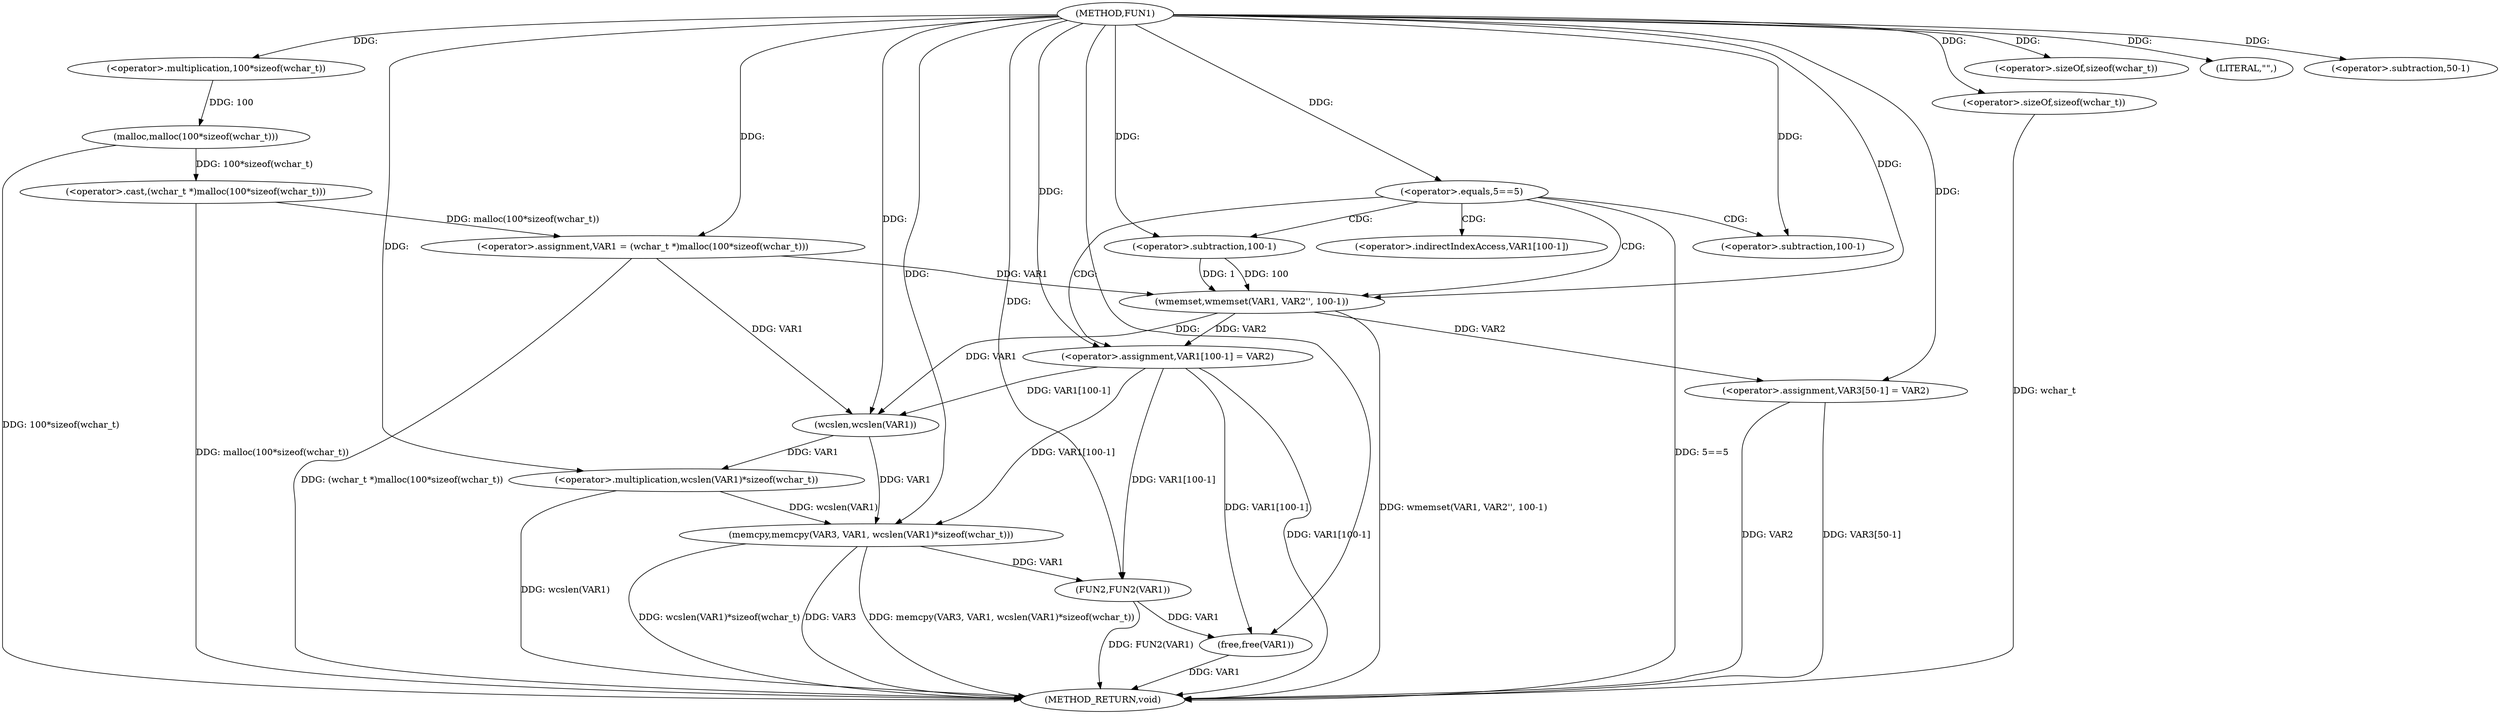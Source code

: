 digraph FUN1 {  
"1000100" [label = "(METHOD,FUN1)" ]
"1000151" [label = "(METHOD_RETURN,void)" ]
"1000103" [label = "(<operator>.assignment,VAR1 = (wchar_t *)malloc(100*sizeof(wchar_t)))" ]
"1000105" [label = "(<operator>.cast,(wchar_t *)malloc(100*sizeof(wchar_t)))" ]
"1000107" [label = "(malloc,malloc(100*sizeof(wchar_t)))" ]
"1000108" [label = "(<operator>.multiplication,100*sizeof(wchar_t))" ]
"1000110" [label = "(<operator>.sizeOf,sizeof(wchar_t))" ]
"1000113" [label = "(<operator>.equals,5==5)" ]
"1000117" [label = "(wmemset,wmemset(VAR1, VAR2'', 100-1))" ]
"1000120" [label = "(<operator>.subtraction,100-1)" ]
"1000123" [label = "(<operator>.assignment,VAR1[100-1] = VAR2)" ]
"1000126" [label = "(<operator>.subtraction,100-1)" ]
"1000131" [label = "(LITERAL,\"\",)" ]
"1000132" [label = "(memcpy,memcpy(VAR3, VAR1, wcslen(VAR1)*sizeof(wchar_t)))" ]
"1000135" [label = "(<operator>.multiplication,wcslen(VAR1)*sizeof(wchar_t))" ]
"1000136" [label = "(wcslen,wcslen(VAR1))" ]
"1000138" [label = "(<operator>.sizeOf,sizeof(wchar_t))" ]
"1000140" [label = "(<operator>.assignment,VAR3[50-1] = VAR2)" ]
"1000143" [label = "(<operator>.subtraction,50-1)" ]
"1000147" [label = "(FUN2,FUN2(VAR1))" ]
"1000149" [label = "(free,free(VAR1))" ]
"1000124" [label = "(<operator>.indirectIndexAccess,VAR1[100-1])" ]
  "1000117" -> "1000151"  [ label = "DDG: wmemset(VAR1, VAR2'', 100-1)"] 
  "1000107" -> "1000151"  [ label = "DDG: 100*sizeof(wchar_t)"] 
  "1000105" -> "1000151"  [ label = "DDG: malloc(100*sizeof(wchar_t))"] 
  "1000103" -> "1000151"  [ label = "DDG: (wchar_t *)malloc(100*sizeof(wchar_t))"] 
  "1000132" -> "1000151"  [ label = "DDG: VAR3"] 
  "1000149" -> "1000151"  [ label = "DDG: VAR1"] 
  "1000140" -> "1000151"  [ label = "DDG: VAR2"] 
  "1000147" -> "1000151"  [ label = "DDG: FUN2(VAR1)"] 
  "1000123" -> "1000151"  [ label = "DDG: VAR1[100-1]"] 
  "1000132" -> "1000151"  [ label = "DDG: memcpy(VAR3, VAR1, wcslen(VAR1)*sizeof(wchar_t))"] 
  "1000140" -> "1000151"  [ label = "DDG: VAR3[50-1]"] 
  "1000138" -> "1000151"  [ label = "DDG: wchar_t"] 
  "1000132" -> "1000151"  [ label = "DDG: wcslen(VAR1)*sizeof(wchar_t)"] 
  "1000113" -> "1000151"  [ label = "DDG: 5==5"] 
  "1000135" -> "1000151"  [ label = "DDG: wcslen(VAR1)"] 
  "1000105" -> "1000103"  [ label = "DDG: malloc(100*sizeof(wchar_t))"] 
  "1000100" -> "1000103"  [ label = "DDG: "] 
  "1000107" -> "1000105"  [ label = "DDG: 100*sizeof(wchar_t)"] 
  "1000108" -> "1000107"  [ label = "DDG: 100"] 
  "1000100" -> "1000108"  [ label = "DDG: "] 
  "1000100" -> "1000110"  [ label = "DDG: "] 
  "1000100" -> "1000113"  [ label = "DDG: "] 
  "1000103" -> "1000117"  [ label = "DDG: VAR1"] 
  "1000100" -> "1000117"  [ label = "DDG: "] 
  "1000120" -> "1000117"  [ label = "DDG: 100"] 
  "1000120" -> "1000117"  [ label = "DDG: 1"] 
  "1000100" -> "1000120"  [ label = "DDG: "] 
  "1000117" -> "1000123"  [ label = "DDG: VAR2"] 
  "1000100" -> "1000123"  [ label = "DDG: "] 
  "1000100" -> "1000126"  [ label = "DDG: "] 
  "1000100" -> "1000131"  [ label = "DDG: "] 
  "1000100" -> "1000132"  [ label = "DDG: "] 
  "1000136" -> "1000132"  [ label = "DDG: VAR1"] 
  "1000123" -> "1000132"  [ label = "DDG: VAR1[100-1]"] 
  "1000135" -> "1000132"  [ label = "DDG: wcslen(VAR1)"] 
  "1000136" -> "1000135"  [ label = "DDG: VAR1"] 
  "1000103" -> "1000136"  [ label = "DDG: VAR1"] 
  "1000117" -> "1000136"  [ label = "DDG: VAR1"] 
  "1000123" -> "1000136"  [ label = "DDG: VAR1[100-1]"] 
  "1000100" -> "1000136"  [ label = "DDG: "] 
  "1000100" -> "1000135"  [ label = "DDG: "] 
  "1000100" -> "1000138"  [ label = "DDG: "] 
  "1000100" -> "1000140"  [ label = "DDG: "] 
  "1000117" -> "1000140"  [ label = "DDG: VAR2"] 
  "1000100" -> "1000143"  [ label = "DDG: "] 
  "1000132" -> "1000147"  [ label = "DDG: VAR1"] 
  "1000123" -> "1000147"  [ label = "DDG: VAR1[100-1]"] 
  "1000100" -> "1000147"  [ label = "DDG: "] 
  "1000147" -> "1000149"  [ label = "DDG: VAR1"] 
  "1000123" -> "1000149"  [ label = "DDG: VAR1[100-1]"] 
  "1000100" -> "1000149"  [ label = "DDG: "] 
  "1000113" -> "1000123"  [ label = "CDG: "] 
  "1000113" -> "1000124"  [ label = "CDG: "] 
  "1000113" -> "1000120"  [ label = "CDG: "] 
  "1000113" -> "1000117"  [ label = "CDG: "] 
  "1000113" -> "1000126"  [ label = "CDG: "] 
}
